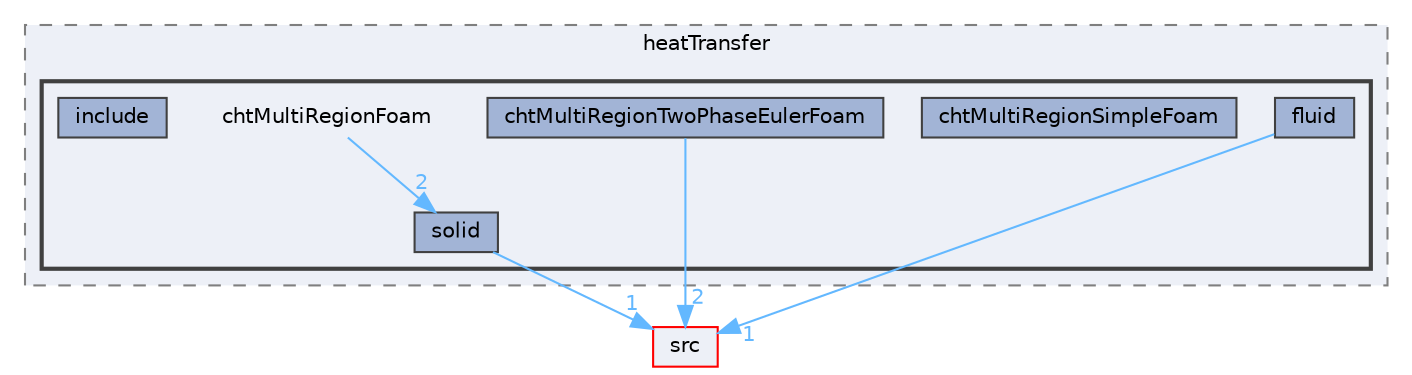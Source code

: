 digraph "applications/solvers/heatTransfer/chtMultiRegionFoam"
{
 // LATEX_PDF_SIZE
  bgcolor="transparent";
  edge [fontname=Helvetica,fontsize=10,labelfontname=Helvetica,labelfontsize=10];
  node [fontname=Helvetica,fontsize=10,shape=box,height=0.2,width=0.4];
  compound=true
  subgraph clusterdir_faee72e18493b47f6f5cdf576f4c62ea {
    graph [ bgcolor="#edf0f7", pencolor="grey50", label="heatTransfer", fontname=Helvetica,fontsize=10 style="filled,dashed", URL="dir_faee72e18493b47f6f5cdf576f4c62ea.html",tooltip=""]
  subgraph clusterdir_b757d9b58d85b680e78ff2fbfc645379 {
    graph [ bgcolor="#edf0f7", pencolor="grey25", label="", fontname=Helvetica,fontsize=10 style="filled,bold", URL="dir_b757d9b58d85b680e78ff2fbfc645379.html",tooltip=""]
    dir_b757d9b58d85b680e78ff2fbfc645379 [shape=plaintext, label="chtMultiRegionFoam"];
  dir_7ecfd1dac3553496cb15f774e1c2dc42 [label="chtMultiRegionSimpleFoam", fillcolor="#a2b4d6", color="grey25", style="filled", URL="dir_7ecfd1dac3553496cb15f774e1c2dc42.html",tooltip=""];
  dir_d15eec0282aa76cb9987b4e5bc08bd61 [label="chtMultiRegionTwoPhaseEulerFoam", fillcolor="#a2b4d6", color="grey25", style="filled", URL="dir_d15eec0282aa76cb9987b4e5bc08bd61.html",tooltip=""];
  dir_f38701d3d3d3380a573c164d57b67c0d [label="fluid", fillcolor="#a2b4d6", color="grey25", style="filled", URL="dir_f38701d3d3d3380a573c164d57b67c0d.html",tooltip=""];
  dir_f98dc9ec75b4cbad8bbc63eda48ad930 [label="include", fillcolor="#a2b4d6", color="grey25", style="filled", URL="dir_f98dc9ec75b4cbad8bbc63eda48ad930.html",tooltip=""];
  dir_f9196e585d80e723775f2c3692e72bb2 [label="solid", fillcolor="#a2b4d6", color="grey25", style="filled", URL="dir_f9196e585d80e723775f2c3692e72bb2.html",tooltip=""];
  }
  }
  dir_68267d1309a1af8e8297ef4c3efbcdba [label="src", fillcolor="#edf0f7", color="red", style="filled", URL="dir_68267d1309a1af8e8297ef4c3efbcdba.html",tooltip=""];
  dir_b757d9b58d85b680e78ff2fbfc645379->dir_f9196e585d80e723775f2c3692e72bb2 [headlabel="2", labeldistance=1.5 headhref="dir_000484_003617.html" href="dir_000484_003617.html" color="steelblue1" fontcolor="steelblue1"];
  dir_d15eec0282aa76cb9987b4e5bc08bd61->dir_68267d1309a1af8e8297ef4c3efbcdba [headlabel="2", labeldistance=1.5 headhref="dir_000486_003729.html" href="dir_000486_003729.html" color="steelblue1" fontcolor="steelblue1"];
  dir_f38701d3d3d3380a573c164d57b67c0d->dir_68267d1309a1af8e8297ef4c3efbcdba [headlabel="1", labeldistance=1.5 headhref="dir_001442_003729.html" href="dir_001442_003729.html" color="steelblue1" fontcolor="steelblue1"];
  dir_f9196e585d80e723775f2c3692e72bb2->dir_68267d1309a1af8e8297ef4c3efbcdba [headlabel="1", labeldistance=1.5 headhref="dir_003617_003729.html" href="dir_003617_003729.html" color="steelblue1" fontcolor="steelblue1"];
}
